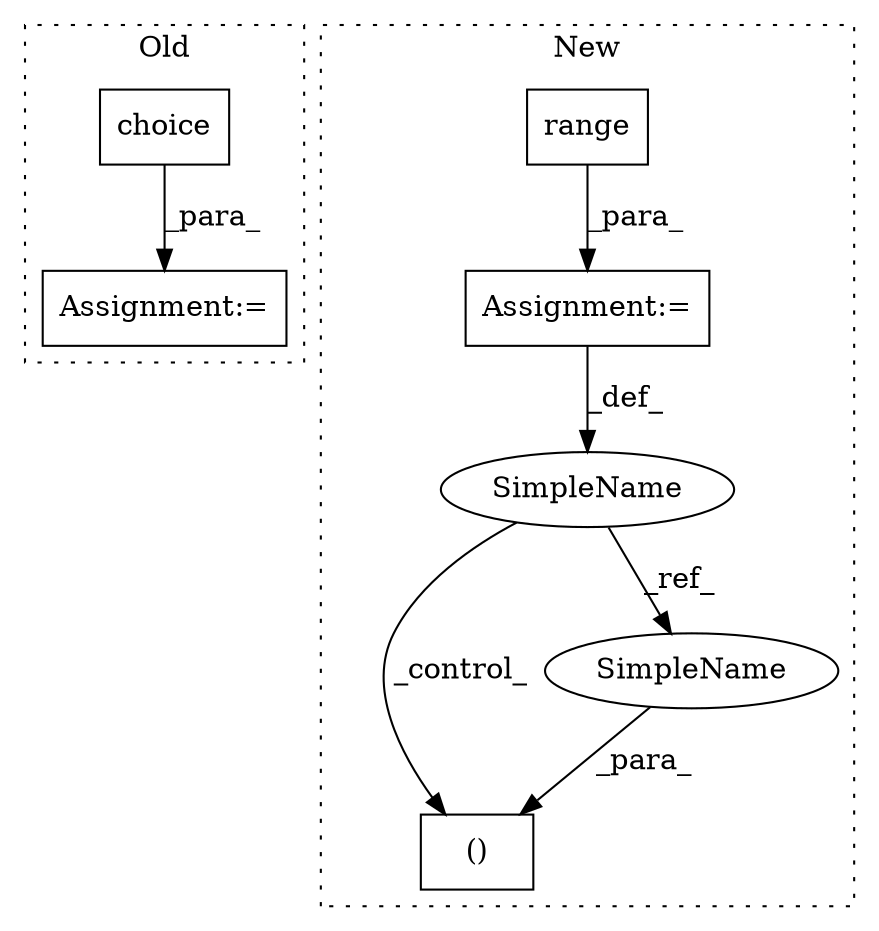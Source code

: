 digraph G {
subgraph cluster0 {
1 [label="choice" a="32" s="373,415" l="7,1" shape="box"];
4 [label="Assignment:=" a="7" s="359" l="1" shape="box"];
label = "Old";
style="dotted";
}
subgraph cluster1 {
2 [label="range" a="32" s="524,544" l="6,1" shape="box"];
3 [label="Assignment:=" a="7" s="749" l="66" shape="box"];
5 [label="()" a="106" s="929" l="15" shape="box"];
6 [label="SimpleName" a="42" s="890" l="1" shape="ellipse"];
7 [label="SimpleName" a="42" s="943" l="1" shape="ellipse"];
label = "New";
style="dotted";
}
1 -> 4 [label="_para_"];
2 -> 3 [label="_para_"];
3 -> 6 [label="_def_"];
6 -> 5 [label="_control_"];
6 -> 7 [label="_ref_"];
7 -> 5 [label="_para_"];
}